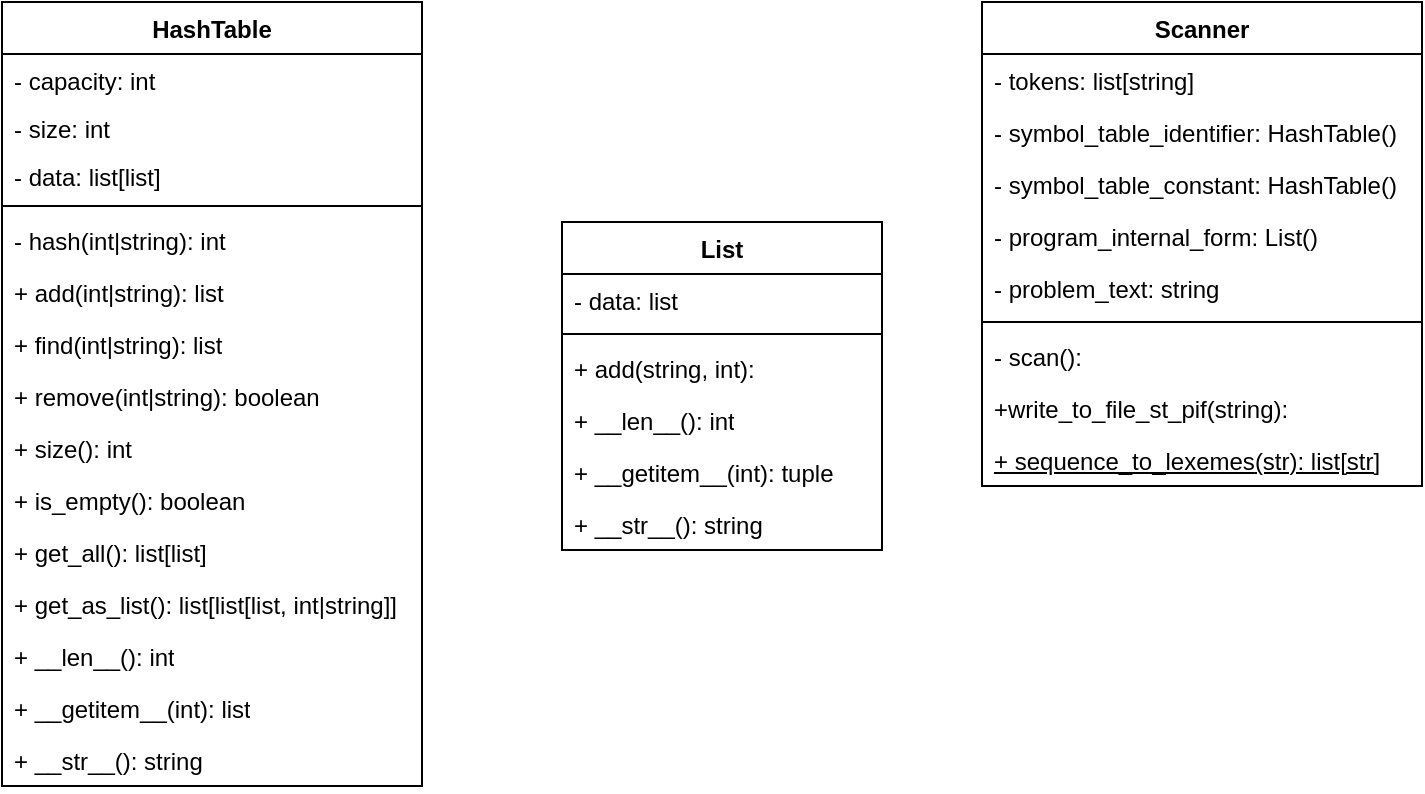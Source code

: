 <mxfile version="22.0.8" type="device">
  <diagram name="Page-1" id="xEOyOn15hokzUOWsC5-T">
    <mxGraphModel dx="941" dy="532" grid="1" gridSize="10" guides="1" tooltips="1" connect="1" arrows="1" fold="1" page="1" pageScale="1" pageWidth="850" pageHeight="1100" math="0" shadow="0">
      <root>
        <mxCell id="0" />
        <mxCell id="1" parent="0" />
        <mxCell id="ccztUZ6Te1YYqWnyaSFO-1" value="HashTable" style="swimlane;fontStyle=1;align=center;verticalAlign=top;childLayout=stackLayout;horizontal=1;startSize=26;horizontalStack=0;resizeParent=1;resizeParentMax=0;resizeLast=0;collapsible=1;marginBottom=0;whiteSpace=wrap;html=1;" parent="1" vertex="1">
          <mxGeometry x="60" y="100" width="210" height="392" as="geometry">
            <mxRectangle x="60" y="100" width="100" height="30" as="alternateBounds" />
          </mxGeometry>
        </mxCell>
        <mxCell id="ccztUZ6Te1YYqWnyaSFO-2" value="- capacity: int&lt;br&gt;" style="text;strokeColor=none;fillColor=none;align=left;verticalAlign=top;spacingLeft=4;spacingRight=4;overflow=hidden;rotatable=0;points=[[0,0.5],[1,0.5]];portConstraint=eastwest;whiteSpace=wrap;html=1;" parent="ccztUZ6Te1YYqWnyaSFO-1" vertex="1">
          <mxGeometry y="26" width="210" height="24" as="geometry" />
        </mxCell>
        <mxCell id="ccztUZ6Te1YYqWnyaSFO-11" value="- size: int" style="text;strokeColor=none;fillColor=none;align=left;verticalAlign=top;spacingLeft=4;spacingRight=4;overflow=hidden;rotatable=0;points=[[0,0.5],[1,0.5]];portConstraint=eastwest;whiteSpace=wrap;html=1;" parent="ccztUZ6Te1YYqWnyaSFO-1" vertex="1">
          <mxGeometry y="50" width="210" height="24" as="geometry" />
        </mxCell>
        <mxCell id="ccztUZ6Te1YYqWnyaSFO-12" value="- data: list[list]" style="text;strokeColor=none;fillColor=none;align=left;verticalAlign=top;spacingLeft=4;spacingRight=4;overflow=hidden;rotatable=0;points=[[0,0.5],[1,0.5]];portConstraint=eastwest;whiteSpace=wrap;html=1;" parent="ccztUZ6Te1YYqWnyaSFO-1" vertex="1">
          <mxGeometry y="74" width="210" height="24" as="geometry" />
        </mxCell>
        <mxCell id="ccztUZ6Te1YYqWnyaSFO-3" value="" style="line;strokeWidth=1;fillColor=none;align=left;verticalAlign=middle;spacingTop=-1;spacingLeft=3;spacingRight=3;rotatable=0;labelPosition=right;points=[];portConstraint=eastwest;strokeColor=inherit;" parent="ccztUZ6Te1YYqWnyaSFO-1" vertex="1">
          <mxGeometry y="98" width="210" height="8" as="geometry" />
        </mxCell>
        <mxCell id="ccztUZ6Te1YYqWnyaSFO-4" value="- hash(int|string): int" style="text;strokeColor=none;fillColor=none;align=left;verticalAlign=top;spacingLeft=4;spacingRight=4;overflow=hidden;rotatable=0;points=[[0,0.5],[1,0.5]];portConstraint=eastwest;whiteSpace=wrap;html=1;" parent="ccztUZ6Te1YYqWnyaSFO-1" vertex="1">
          <mxGeometry y="106" width="210" height="26" as="geometry" />
        </mxCell>
        <mxCell id="ccztUZ6Te1YYqWnyaSFO-13" value="+ add(int|string): list" style="text;strokeColor=none;fillColor=none;align=left;verticalAlign=top;spacingLeft=4;spacingRight=4;overflow=hidden;rotatable=0;points=[[0,0.5],[1,0.5]];portConstraint=eastwest;whiteSpace=wrap;html=1;" parent="ccztUZ6Te1YYqWnyaSFO-1" vertex="1">
          <mxGeometry y="132" width="210" height="26" as="geometry" />
        </mxCell>
        <mxCell id="ccztUZ6Te1YYqWnyaSFO-14" value="+ find(int|string): list" style="text;strokeColor=none;fillColor=none;align=left;verticalAlign=top;spacingLeft=4;spacingRight=4;overflow=hidden;rotatable=0;points=[[0,0.5],[1,0.5]];portConstraint=eastwest;whiteSpace=wrap;html=1;" parent="ccztUZ6Te1YYqWnyaSFO-1" vertex="1">
          <mxGeometry y="158" width="210" height="26" as="geometry" />
        </mxCell>
        <mxCell id="ccztUZ6Te1YYqWnyaSFO-15" value="+ remove(int|string): boolean" style="text;strokeColor=none;fillColor=none;align=left;verticalAlign=top;spacingLeft=4;spacingRight=4;overflow=hidden;rotatable=0;points=[[0,0.5],[1,0.5]];portConstraint=eastwest;whiteSpace=wrap;html=1;" parent="ccztUZ6Te1YYqWnyaSFO-1" vertex="1">
          <mxGeometry y="184" width="210" height="26" as="geometry" />
        </mxCell>
        <mxCell id="ccztUZ6Te1YYqWnyaSFO-16" value="+ size(): int" style="text;strokeColor=none;fillColor=none;align=left;verticalAlign=top;spacingLeft=4;spacingRight=4;overflow=hidden;rotatable=0;points=[[0,0.5],[1,0.5]];portConstraint=eastwest;whiteSpace=wrap;html=1;" parent="ccztUZ6Te1YYqWnyaSFO-1" vertex="1">
          <mxGeometry y="210" width="210" height="26" as="geometry" />
        </mxCell>
        <mxCell id="ccztUZ6Te1YYqWnyaSFO-17" value="+ is_empty(): boolean" style="text;strokeColor=none;fillColor=none;align=left;verticalAlign=top;spacingLeft=4;spacingRight=4;overflow=hidden;rotatable=0;points=[[0,0.5],[1,0.5]];portConstraint=eastwest;whiteSpace=wrap;html=1;" parent="ccztUZ6Te1YYqWnyaSFO-1" vertex="1">
          <mxGeometry y="236" width="210" height="26" as="geometry" />
        </mxCell>
        <mxCell id="ccztUZ6Te1YYqWnyaSFO-18" value="+&amp;nbsp;get_all&lt;span style=&quot;background-color: initial;&quot;&gt;(): list[list]&lt;/span&gt;" style="text;strokeColor=none;fillColor=none;align=left;verticalAlign=top;spacingLeft=4;spacingRight=4;overflow=hidden;rotatable=0;points=[[0,0.5],[1,0.5]];portConstraint=eastwest;whiteSpace=wrap;html=1;" parent="ccztUZ6Te1YYqWnyaSFO-1" vertex="1">
          <mxGeometry y="262" width="210" height="26" as="geometry" />
        </mxCell>
        <mxCell id="ccztUZ6Te1YYqWnyaSFO-19" value="+&amp;nbsp;get_as_list&lt;span style=&quot;background-color: initial;&quot;&gt;(): list[list[list, int|string]]&lt;/span&gt;" style="text;strokeColor=none;fillColor=none;align=left;verticalAlign=top;spacingLeft=4;spacingRight=4;overflow=hidden;rotatable=0;points=[[0,0.5],[1,0.5]];portConstraint=eastwest;whiteSpace=wrap;html=1;" parent="ccztUZ6Te1YYqWnyaSFO-1" vertex="1">
          <mxGeometry y="288" width="210" height="26" as="geometry" />
        </mxCell>
        <mxCell id="ccztUZ6Te1YYqWnyaSFO-29" value="+ __len__(): int" style="text;strokeColor=none;fillColor=none;align=left;verticalAlign=top;spacingLeft=4;spacingRight=4;overflow=hidden;rotatable=0;points=[[0,0.5],[1,0.5]];portConstraint=eastwest;whiteSpace=wrap;html=1;" parent="ccztUZ6Te1YYqWnyaSFO-1" vertex="1">
          <mxGeometry y="314" width="210" height="26" as="geometry" />
        </mxCell>
        <mxCell id="ccztUZ6Te1YYqWnyaSFO-30" value="+ __getitem__(int): list" style="text;strokeColor=none;fillColor=none;align=left;verticalAlign=top;spacingLeft=4;spacingRight=4;overflow=hidden;rotatable=0;points=[[0,0.5],[1,0.5]];portConstraint=eastwest;whiteSpace=wrap;html=1;" parent="ccztUZ6Te1YYqWnyaSFO-1" vertex="1">
          <mxGeometry y="340" width="210" height="26" as="geometry" />
        </mxCell>
        <mxCell id="ccztUZ6Te1YYqWnyaSFO-31" value="+ __str__(): string" style="text;strokeColor=none;fillColor=none;align=left;verticalAlign=top;spacingLeft=4;spacingRight=4;overflow=hidden;rotatable=0;points=[[0,0.5],[1,0.5]];portConstraint=eastwest;whiteSpace=wrap;html=1;" parent="ccztUZ6Te1YYqWnyaSFO-1" vertex="1">
          <mxGeometry y="366" width="210" height="26" as="geometry" />
        </mxCell>
        <mxCell id="ccztUZ6Te1YYqWnyaSFO-20" value="List" style="swimlane;fontStyle=1;align=center;verticalAlign=top;childLayout=stackLayout;horizontal=1;startSize=26;horizontalStack=0;resizeParent=1;resizeParentMax=0;resizeLast=0;collapsible=1;marginBottom=0;whiteSpace=wrap;html=1;" parent="1" vertex="1">
          <mxGeometry x="340" y="210" width="160" height="164" as="geometry" />
        </mxCell>
        <mxCell id="ccztUZ6Te1YYqWnyaSFO-21" value="- data: list" style="text;strokeColor=none;fillColor=none;align=left;verticalAlign=top;spacingLeft=4;spacingRight=4;overflow=hidden;rotatable=0;points=[[0,0.5],[1,0.5]];portConstraint=eastwest;whiteSpace=wrap;html=1;" parent="ccztUZ6Te1YYqWnyaSFO-20" vertex="1">
          <mxGeometry y="26" width="160" height="26" as="geometry" />
        </mxCell>
        <mxCell id="ccztUZ6Te1YYqWnyaSFO-22" value="" style="line;strokeWidth=1;fillColor=none;align=left;verticalAlign=middle;spacingTop=-1;spacingLeft=3;spacingRight=3;rotatable=0;labelPosition=right;points=[];portConstraint=eastwest;strokeColor=inherit;" parent="ccztUZ6Te1YYqWnyaSFO-20" vertex="1">
          <mxGeometry y="52" width="160" height="8" as="geometry" />
        </mxCell>
        <mxCell id="ccztUZ6Te1YYqWnyaSFO-23" value="+ add(string, int):" style="text;strokeColor=none;fillColor=none;align=left;verticalAlign=top;spacingLeft=4;spacingRight=4;overflow=hidden;rotatable=0;points=[[0,0.5],[1,0.5]];portConstraint=eastwest;whiteSpace=wrap;html=1;" parent="ccztUZ6Te1YYqWnyaSFO-20" vertex="1">
          <mxGeometry y="60" width="160" height="26" as="geometry" />
        </mxCell>
        <mxCell id="ccztUZ6Te1YYqWnyaSFO-24" value="+ __len__(): int" style="text;strokeColor=none;fillColor=none;align=left;verticalAlign=top;spacingLeft=4;spacingRight=4;overflow=hidden;rotatable=0;points=[[0,0.5],[1,0.5]];portConstraint=eastwest;whiteSpace=wrap;html=1;" parent="ccztUZ6Te1YYqWnyaSFO-20" vertex="1">
          <mxGeometry y="86" width="160" height="26" as="geometry" />
        </mxCell>
        <mxCell id="ccztUZ6Te1YYqWnyaSFO-25" value="+ __getitem__(int): tuple" style="text;strokeColor=none;fillColor=none;align=left;verticalAlign=top;spacingLeft=4;spacingRight=4;overflow=hidden;rotatable=0;points=[[0,0.5],[1,0.5]];portConstraint=eastwest;whiteSpace=wrap;html=1;" parent="ccztUZ6Te1YYqWnyaSFO-20" vertex="1">
          <mxGeometry y="112" width="160" height="26" as="geometry" />
        </mxCell>
        <mxCell id="ccztUZ6Te1YYqWnyaSFO-27" value="+ __str__(): string" style="text;strokeColor=none;fillColor=none;align=left;verticalAlign=top;spacingLeft=4;spacingRight=4;overflow=hidden;rotatable=0;points=[[0,0.5],[1,0.5]];portConstraint=eastwest;whiteSpace=wrap;html=1;" parent="ccztUZ6Te1YYqWnyaSFO-20" vertex="1">
          <mxGeometry y="138" width="160" height="26" as="geometry" />
        </mxCell>
        <mxCell id="ccztUZ6Te1YYqWnyaSFO-32" value="Scanner" style="swimlane;fontStyle=1;align=center;verticalAlign=top;childLayout=stackLayout;horizontal=1;startSize=26;horizontalStack=0;resizeParent=1;resizeParentMax=0;resizeLast=0;collapsible=1;marginBottom=0;whiteSpace=wrap;html=1;" parent="1" vertex="1">
          <mxGeometry x="550" y="100" width="220" height="242" as="geometry" />
        </mxCell>
        <mxCell id="ccztUZ6Te1YYqWnyaSFO-33" value="- tokens: list[string]" style="text;strokeColor=none;fillColor=none;align=left;verticalAlign=top;spacingLeft=4;spacingRight=4;overflow=hidden;rotatable=0;points=[[0,0.5],[1,0.5]];portConstraint=eastwest;whiteSpace=wrap;html=1;" parent="ccztUZ6Te1YYqWnyaSFO-32" vertex="1">
          <mxGeometry y="26" width="220" height="26" as="geometry" />
        </mxCell>
        <mxCell id="ccztUZ6Te1YYqWnyaSFO-36" value="-&amp;nbsp;symbol_table_identifier&lt;span style=&quot;background-color: initial;&quot;&gt;: HashTable()&lt;/span&gt;" style="text;strokeColor=none;fillColor=none;align=left;verticalAlign=top;spacingLeft=4;spacingRight=4;overflow=hidden;rotatable=0;points=[[0,0.5],[1,0.5]];portConstraint=eastwest;whiteSpace=wrap;html=1;" parent="ccztUZ6Te1YYqWnyaSFO-32" vertex="1">
          <mxGeometry y="52" width="220" height="26" as="geometry" />
        </mxCell>
        <mxCell id="ccztUZ6Te1YYqWnyaSFO-37" value="-&amp;nbsp;symbol_table_constant&lt;span style=&quot;background-color: initial;&quot;&gt;: HashTable()&lt;/span&gt;" style="text;strokeColor=none;fillColor=none;align=left;verticalAlign=top;spacingLeft=4;spacingRight=4;overflow=hidden;rotatable=0;points=[[0,0.5],[1,0.5]];portConstraint=eastwest;whiteSpace=wrap;html=1;" parent="ccztUZ6Te1YYqWnyaSFO-32" vertex="1">
          <mxGeometry y="78" width="220" height="26" as="geometry" />
        </mxCell>
        <mxCell id="ccztUZ6Te1YYqWnyaSFO-38" value="-&amp;nbsp;program_internal_form&lt;span style=&quot;background-color: initial;&quot;&gt;: List()&lt;/span&gt;" style="text;strokeColor=none;fillColor=none;align=left;verticalAlign=top;spacingLeft=4;spacingRight=4;overflow=hidden;rotatable=0;points=[[0,0.5],[1,0.5]];portConstraint=eastwest;whiteSpace=wrap;html=1;" parent="ccztUZ6Te1YYqWnyaSFO-32" vertex="1">
          <mxGeometry y="104" width="220" height="26" as="geometry" />
        </mxCell>
        <mxCell id="ccztUZ6Te1YYqWnyaSFO-39" value="-&amp;nbsp;problem_text&lt;span style=&quot;background-color: initial;&quot;&gt;: string&lt;/span&gt;" style="text;strokeColor=none;fillColor=none;align=left;verticalAlign=top;spacingLeft=4;spacingRight=4;overflow=hidden;rotatable=0;points=[[0,0.5],[1,0.5]];portConstraint=eastwest;whiteSpace=wrap;html=1;" parent="ccztUZ6Te1YYqWnyaSFO-32" vertex="1">
          <mxGeometry y="130" width="220" height="26" as="geometry" />
        </mxCell>
        <mxCell id="ccztUZ6Te1YYqWnyaSFO-34" value="" style="line;strokeWidth=1;fillColor=none;align=left;verticalAlign=middle;spacingTop=-1;spacingLeft=3;spacingRight=3;rotatable=0;labelPosition=right;points=[];portConstraint=eastwest;strokeColor=inherit;" parent="ccztUZ6Te1YYqWnyaSFO-32" vertex="1">
          <mxGeometry y="156" width="220" height="8" as="geometry" />
        </mxCell>
        <mxCell id="ccztUZ6Te1YYqWnyaSFO-35" value="- scan():" style="text;strokeColor=none;fillColor=none;align=left;verticalAlign=top;spacingLeft=4;spacingRight=4;overflow=hidden;rotatable=0;points=[[0,0.5],[1,0.5]];portConstraint=eastwest;whiteSpace=wrap;html=1;" parent="ccztUZ6Te1YYqWnyaSFO-32" vertex="1">
          <mxGeometry y="164" width="220" height="26" as="geometry" />
        </mxCell>
        <mxCell id="ccztUZ6Te1YYqWnyaSFO-41" value="+write_to_file_st_pif&lt;span style=&quot;background-color: initial;&quot;&gt;(string):&lt;/span&gt;" style="text;strokeColor=none;fillColor=none;align=left;verticalAlign=top;spacingLeft=4;spacingRight=4;overflow=hidden;rotatable=0;points=[[0,0.5],[1,0.5]];portConstraint=eastwest;whiteSpace=wrap;html=1;" parent="ccztUZ6Te1YYqWnyaSFO-32" vertex="1">
          <mxGeometry y="190" width="220" height="26" as="geometry" />
        </mxCell>
        <mxCell id="ccztUZ6Te1YYqWnyaSFO-42" value="&lt;u&gt;+ sequence_to_lexemes&lt;span style=&quot;background-color: initial;&quot;&gt;(str): list[str]&lt;/span&gt;&lt;/u&gt;" style="text;strokeColor=none;fillColor=none;align=left;verticalAlign=top;spacingLeft=4;spacingRight=4;overflow=hidden;rotatable=0;points=[[0,0.5],[1,0.5]];portConstraint=eastwest;whiteSpace=wrap;html=1;" parent="ccztUZ6Te1YYqWnyaSFO-32" vertex="1">
          <mxGeometry y="216" width="220" height="26" as="geometry" />
        </mxCell>
      </root>
    </mxGraphModel>
  </diagram>
</mxfile>
